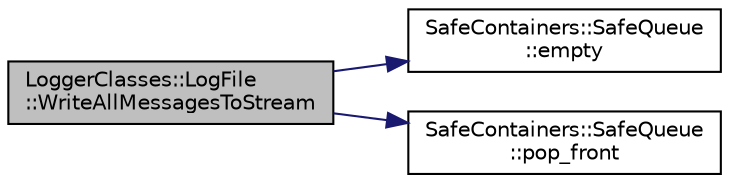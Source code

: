 digraph "LoggerClasses::LogFile::WriteAllMessagesToStream"
{
 // INTERACTIVE_SVG=YES
 // LATEX_PDF_SIZE
  edge [fontname="Helvetica",fontsize="10",labelfontname="Helvetica",labelfontsize="10"];
  node [fontname="Helvetica",fontsize="10",shape=record];
  rankdir="LR";
  Node8 [label="LoggerClasses::LogFile\l::WriteAllMessagesToStream",height=0.2,width=0.4,color="black", fillcolor="grey75", style="filled", fontcolor="black",tooltip="Writes The oldest message from the queue to the provided stream."];
  Node8 -> Node9 [color="midnightblue",fontsize="10",style="solid",fontname="Helvetica"];
  Node9 [label="SafeContainers::SafeQueue\l::empty",height=0.2,width=0.4,color="black", fillcolor="white", style="filled",URL="$d2/df2/classSafeContainers_1_1SafeQueue.html#a9618125c76454aca006273dd22af2e77",tooltip="empty"];
  Node8 -> Node10 [color="midnightblue",fontsize="10",style="solid",fontname="Helvetica"];
  Node10 [label="SafeContainers::SafeQueue\l::pop_front",height=0.2,width=0.4,color="black", fillcolor="white", style="filled",URL="$d2/df2/classSafeContainers_1_1SafeQueue.html#ab9585ee25f60058a590c7920b7a36711",tooltip="Returns the element from the front of the queue and removes it."];
}
